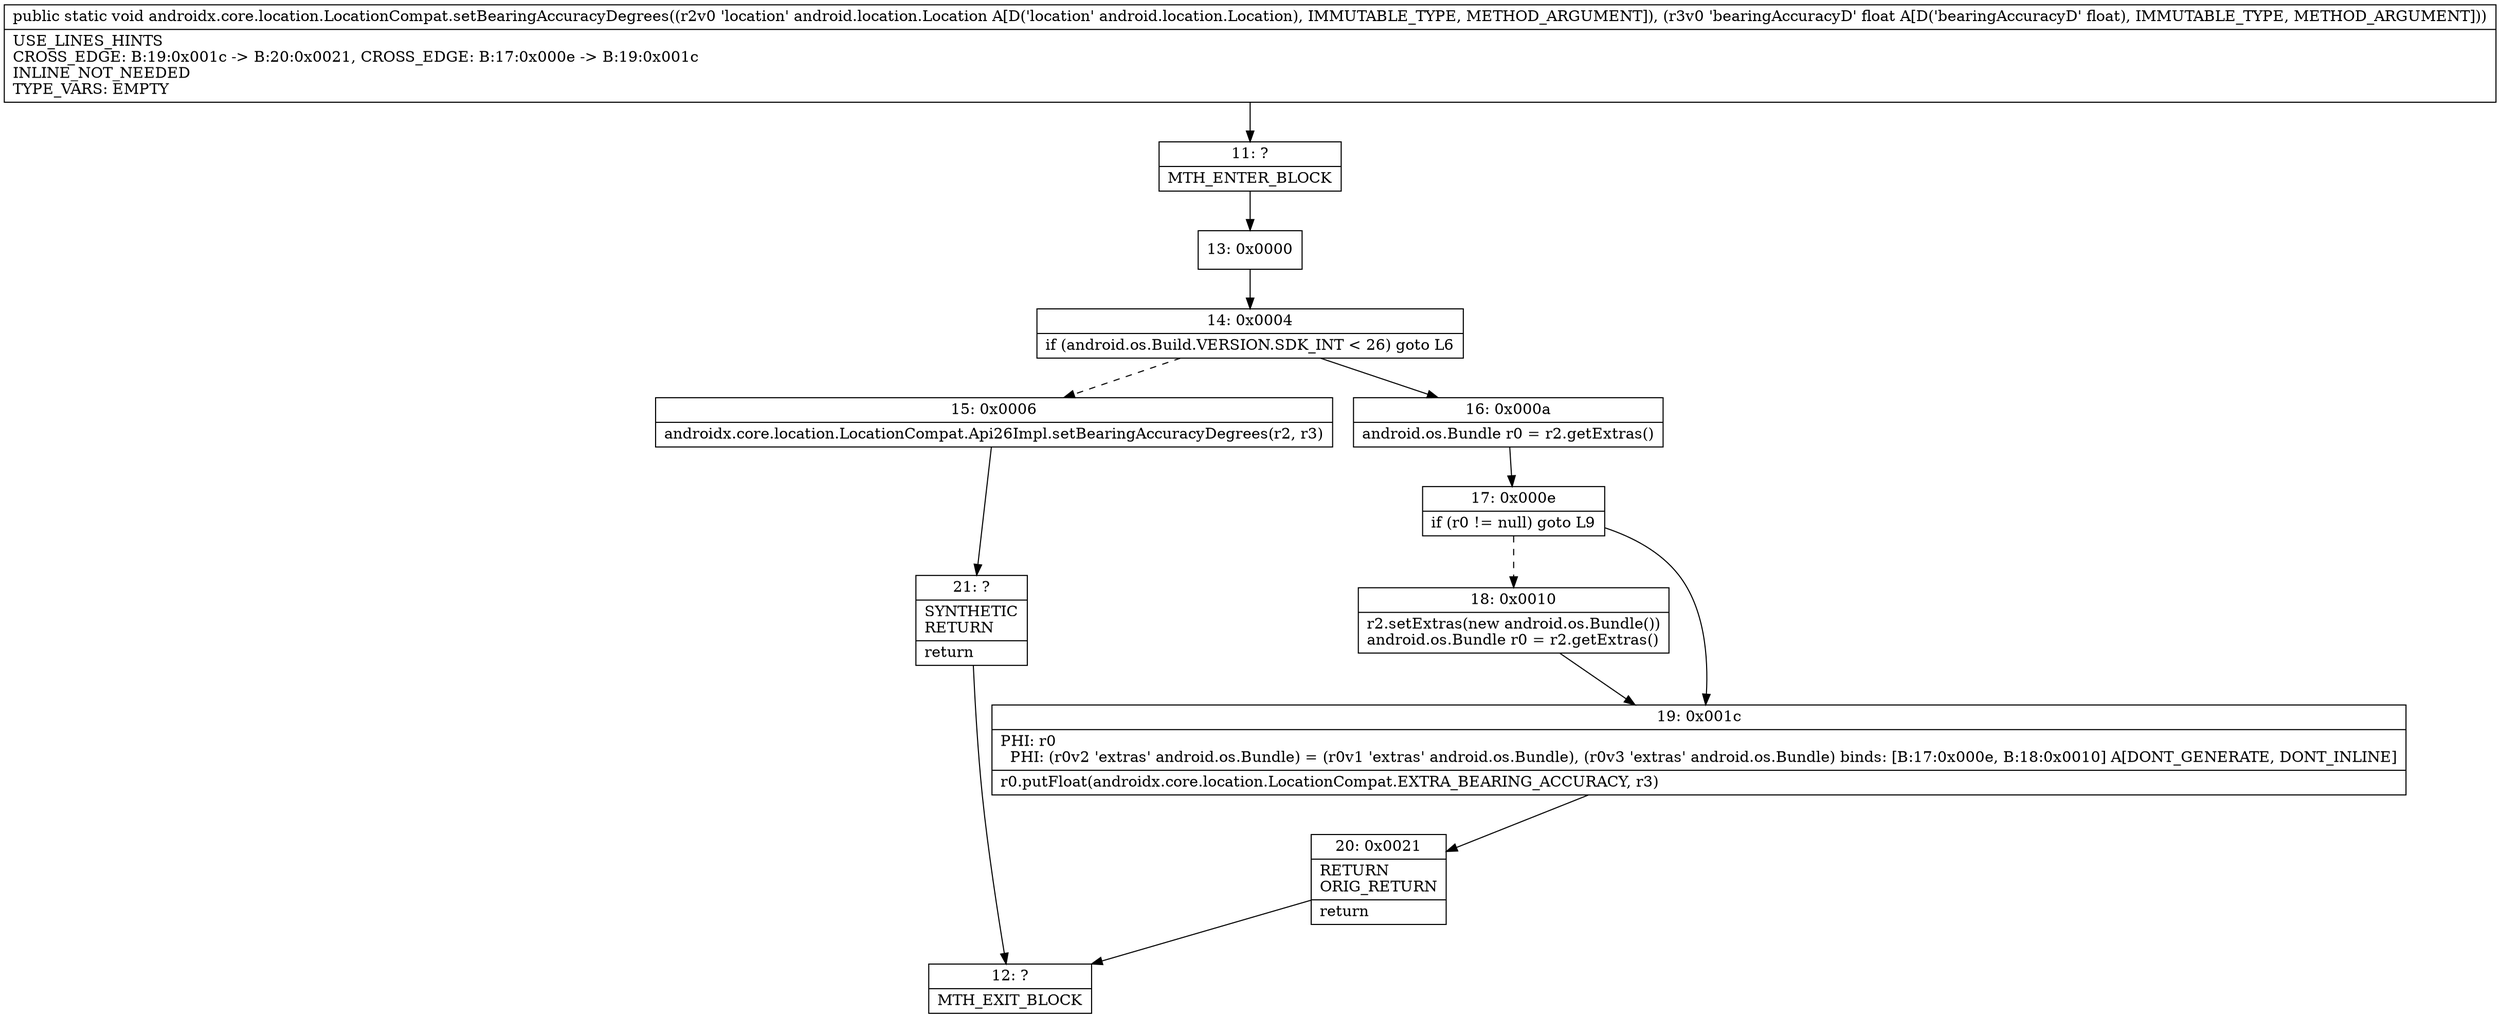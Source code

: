 digraph "CFG forandroidx.core.location.LocationCompat.setBearingAccuracyDegrees(Landroid\/location\/Location;F)V" {
Node_11 [shape=record,label="{11\:\ ?|MTH_ENTER_BLOCK\l}"];
Node_13 [shape=record,label="{13\:\ 0x0000}"];
Node_14 [shape=record,label="{14\:\ 0x0004|if (android.os.Build.VERSION.SDK_INT \< 26) goto L6\l}"];
Node_15 [shape=record,label="{15\:\ 0x0006|androidx.core.location.LocationCompat.Api26Impl.setBearingAccuracyDegrees(r2, r3)\l}"];
Node_21 [shape=record,label="{21\:\ ?|SYNTHETIC\lRETURN\l|return\l}"];
Node_12 [shape=record,label="{12\:\ ?|MTH_EXIT_BLOCK\l}"];
Node_16 [shape=record,label="{16\:\ 0x000a|android.os.Bundle r0 = r2.getExtras()\l}"];
Node_17 [shape=record,label="{17\:\ 0x000e|if (r0 != null) goto L9\l}"];
Node_18 [shape=record,label="{18\:\ 0x0010|r2.setExtras(new android.os.Bundle())\landroid.os.Bundle r0 = r2.getExtras()\l}"];
Node_19 [shape=record,label="{19\:\ 0x001c|PHI: r0 \l  PHI: (r0v2 'extras' android.os.Bundle) = (r0v1 'extras' android.os.Bundle), (r0v3 'extras' android.os.Bundle) binds: [B:17:0x000e, B:18:0x0010] A[DONT_GENERATE, DONT_INLINE]\l|r0.putFloat(androidx.core.location.LocationCompat.EXTRA_BEARING_ACCURACY, r3)\l}"];
Node_20 [shape=record,label="{20\:\ 0x0021|RETURN\lORIG_RETURN\l|return\l}"];
MethodNode[shape=record,label="{public static void androidx.core.location.LocationCompat.setBearingAccuracyDegrees((r2v0 'location' android.location.Location A[D('location' android.location.Location), IMMUTABLE_TYPE, METHOD_ARGUMENT]), (r3v0 'bearingAccuracyD' float A[D('bearingAccuracyD' float), IMMUTABLE_TYPE, METHOD_ARGUMENT]))  | USE_LINES_HINTS\lCROSS_EDGE: B:19:0x001c \-\> B:20:0x0021, CROSS_EDGE: B:17:0x000e \-\> B:19:0x001c\lINLINE_NOT_NEEDED\lTYPE_VARS: EMPTY\l}"];
MethodNode -> Node_11;Node_11 -> Node_13;
Node_13 -> Node_14;
Node_14 -> Node_15[style=dashed];
Node_14 -> Node_16;
Node_15 -> Node_21;
Node_21 -> Node_12;
Node_16 -> Node_17;
Node_17 -> Node_18[style=dashed];
Node_17 -> Node_19;
Node_18 -> Node_19;
Node_19 -> Node_20;
Node_20 -> Node_12;
}

